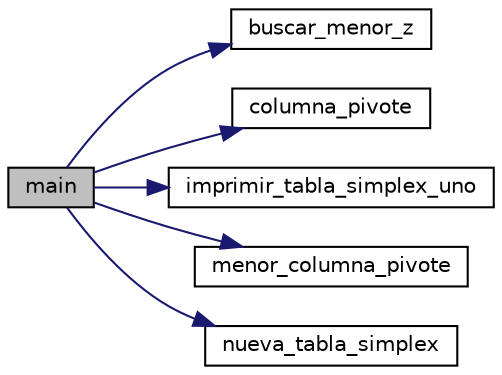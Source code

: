 digraph "main"
{
 // LATEX_PDF_SIZE
  edge [fontname="Helvetica",fontsize="10",labelfontname="Helvetica",labelfontsize="10"];
  node [fontname="Helvetica",fontsize="10",shape=record];
  rankdir="LR";
  Node1 [label="main",height=0.2,width=0.4,color="black", fillcolor="grey75", style="filled", fontcolor="black",tooltip=" "];
  Node1 -> Node2 [color="midnightblue",fontsize="10",style="solid",fontname="Helvetica"];
  Node2 [label="buscar_menor_z",height=0.2,width=0.4,color="black", fillcolor="white", style="filled",URL="$_metodo_01_simplex-_said_01_becerril-_i_c301_8c.html#a7de63986f763d390e1dea406d3506cd8",tooltip=" "];
  Node1 -> Node3 [color="midnightblue",fontsize="10",style="solid",fontname="Helvetica"];
  Node3 [label="columna_pivote",height=0.2,width=0.4,color="black", fillcolor="white", style="filled",URL="$_metodo_01_simplex-_said_01_becerril-_i_c301_8c.html#a2ac62fcfbe1b32ab79e3cb944c52470b",tooltip=" "];
  Node1 -> Node4 [color="midnightblue",fontsize="10",style="solid",fontname="Helvetica"];
  Node4 [label="imprimir_tabla_simplex_uno",height=0.2,width=0.4,color="black", fillcolor="white", style="filled",URL="$_metodo_01_simplex-_said_01_becerril-_i_c301_8c.html#a548e0763181120796340d3ac77473359",tooltip=" "];
  Node1 -> Node5 [color="midnightblue",fontsize="10",style="solid",fontname="Helvetica"];
  Node5 [label="menor_columna_pivote",height=0.2,width=0.4,color="black", fillcolor="white", style="filled",URL="$_metodo_01_simplex-_said_01_becerril-_i_c301_8c.html#a31e432238b447f20ffc9932a1ad00a97",tooltip=" "];
  Node1 -> Node6 [color="midnightblue",fontsize="10",style="solid",fontname="Helvetica"];
  Node6 [label="nueva_tabla_simplex",height=0.2,width=0.4,color="black", fillcolor="white", style="filled",URL="$_metodo_01_simplex-_said_01_becerril-_i_c301_8c.html#a7bbc166f1ea84b1dd6b05b1ce073f72b",tooltip=" "];
}
